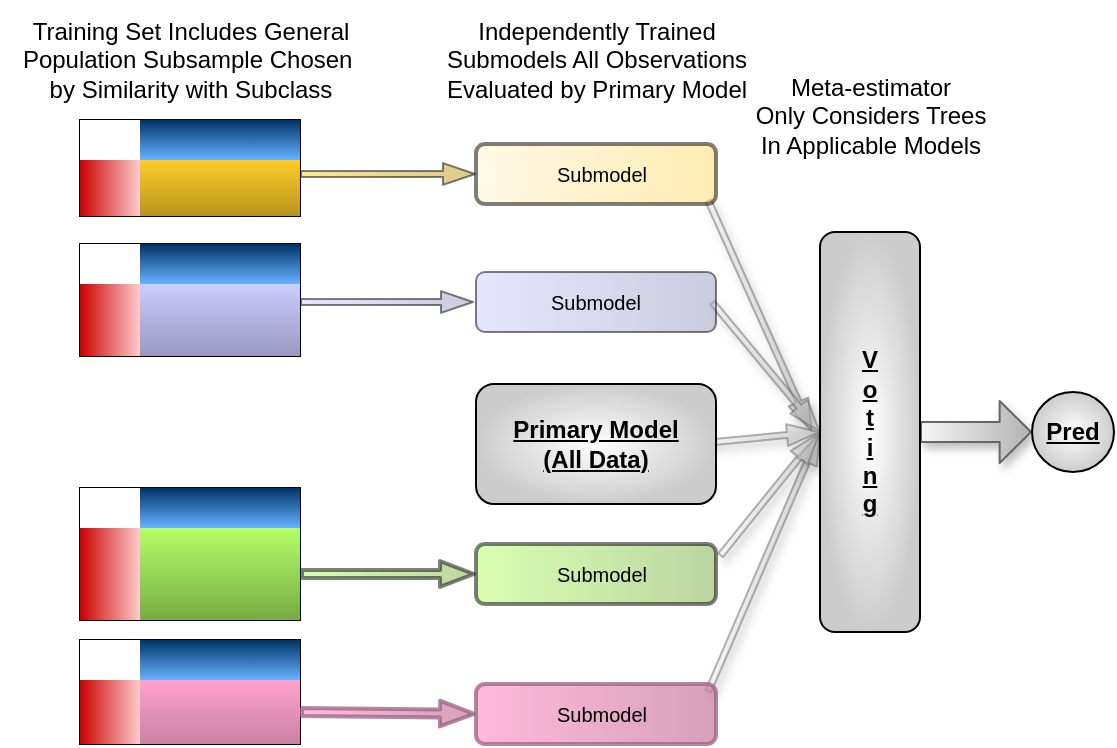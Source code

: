 <mxfile version="24.7.17">
  <diagram name="Page-1" id="kSwZBpBndubL0PWONkEq">
    <mxGraphModel dx="1572" dy="-438" grid="1" gridSize="10" guides="1" tooltips="1" connect="1" arrows="1" fold="1" page="1" pageScale="1" pageWidth="850" pageHeight="1100" math="0" shadow="0">
      <root>
        <mxCell id="0" />
        <mxCell id="1" parent="0" />
        <mxCell id="rTS5UrFBCIcpq6L8_h2i-1" style="edgeStyle=none;shape=flexArrow;rounded=1;jumpStyle=line;orthogonalLoop=1;jettySize=auto;html=1;shadow=0;strokeColor=#000000;strokeWidth=1;align=center;verticalAlign=middle;spacing=5;fontFamily=Helvetica;fontSize=12;fontColor=default;fontStyle=0;labelBorderColor=none;labelBackgroundColor=none;resizable=1;startSize=3;endArrow=classic;endSize=5;flowAnimation=0;fillColor=#CCCCFF;gradientColor=#9999BF;gradientDirection=east;endWidth=6.897;noJump=1;ignoreEdge=1;comic=0;linecap=round;orthogonal=0;backgroundOutline=0;snapToPoint=0;arcSize=20;sourcePerimeterSpacing=16;entryX=0;entryY=0.5;entryDx=0;entryDy=0;width=3;exitX=1;exitY=0.25;exitDx=0;exitDy=0;entryPerimeter=0;opacity=50;spacingLeft=0;movable=1;rotatable=1;deletable=1;editable=1;locked=0;connectable=1;" edge="1" parent="1" source="rTS5UrFBCIcpq6L8_h2i-15" target="rTS5UrFBCIcpq6L8_h2i-35">
          <mxGeometry relative="1" as="geometry">
            <mxPoint x="579.78" y="1125.95" as="sourcePoint" />
            <mxPoint x="450" y="1385" as="targetPoint" />
          </mxGeometry>
        </mxCell>
        <mxCell id="rTS5UrFBCIcpq6L8_h2i-2" value="asfd" style="shape=table;startSize=0;container=1;collapsible=1;childLayout=tableLayout;fixedRows=1;rowLines=0;fontStyle=0;align=center;resizeLast=1;html=1;swimlaneLine=1;rounded=0;strokeWidth=1;labelBorderColor=none;points=[[0,0,0,0,0],[0,0.25,0,0,0],[0,0.5,0,0,0],[0,0.75,0,0,0],[0,1,0,0,0],[0.25,0,0,0,0],[0.25,1,0,0,0],[0.5,0,0,0,0],[0.5,1,0,0,0],[0.75,0,0,0,0],[0.75,1,0,0,0],[0.9,0.5,0,0,0],[1,0,0,0,0],[1,0.25,0,0,0],[1,0.75,0,0,0],[1,1,0,0,0]];fillColor=#000000;swimlaneFillColor=none;movable=1;resizable=1;rotatable=1;deletable=1;editable=1;locked=0;connectable=1;" vertex="1" parent="1">
          <mxGeometry x="416" y="1574" width="110" height="52" as="geometry" />
        </mxCell>
        <mxCell id="rTS5UrFBCIcpq6L8_h2i-3" value="" style="shape=tableRow;horizontal=0;startSize=0;swimlaneHead=0;swimlaneBody=0;collapsible=0;dropTarget=0;points=[[0,0.5],[1,0.5]];portConstraint=eastwest;top=0;left=0;right=0;bottom=1;swimlaneLine=0;perimeterSpacing=2;fillStyle=hatch;fillColor=none;movable=1;resizable=1;rotatable=1;deletable=1;editable=1;locked=0;connectable=1;" vertex="1" parent="rTS5UrFBCIcpq6L8_h2i-2">
          <mxGeometry width="110" height="20" as="geometry" />
        </mxCell>
        <mxCell id="rTS5UrFBCIcpq6L8_h2i-4" value="" style="shape=partialRectangle;connectable=1;top=0;left=0;bottom=0;right=0;fontStyle=1;overflow=hidden;whiteSpace=wrap;html=1;gradientDirection=radial;fillStyle=auto;movable=1;resizable=1;rotatable=1;deletable=1;editable=1;locked=0;" vertex="1" parent="rTS5UrFBCIcpq6L8_h2i-3">
          <mxGeometry width="30" height="20" as="geometry">
            <mxRectangle width="30" height="20" as="alternateBounds" />
          </mxGeometry>
        </mxCell>
        <mxCell id="rTS5UrFBCIcpq6L8_h2i-5" value="" style="shape=partialRectangle;connectable=1;fillColor=#003366;top=0;left=0;bottom=0;right=0;align=center;spacingLeft=0;fontStyle=1;overflow=hidden;strokeColor=#000000;html=1;whiteSpace=wrap;labelBackgroundColor=none;verticalAlign=middle;fontFamily=Helvetica;fontSize=12;fontColor=#ffffff;labelBorderColor=none;gradientColor=#66B2FF;strokeWidth=2;perimeterSpacing=2;shadow=0;dashed=1;movable=1;resizable=1;rotatable=1;deletable=1;editable=1;locked=0;" vertex="1" parent="rTS5UrFBCIcpq6L8_h2i-3">
          <mxGeometry x="30" width="80" height="20" as="geometry">
            <mxRectangle width="80" height="20" as="alternateBounds" />
          </mxGeometry>
        </mxCell>
        <mxCell id="rTS5UrFBCIcpq6L8_h2i-6" style="shape=tableRow;horizontal=0;startSize=0;swimlaneHead=0;swimlaneBody=0;fillColor=none;collapsible=0;dropTarget=0;points=[[0,0.5],[1,0.5]];portConstraint=eastwest;top=0;left=0;right=0;bottom=0;movable=1;resizable=1;rotatable=1;deletable=1;editable=1;locked=0;connectable=1;" vertex="1" parent="rTS5UrFBCIcpq6L8_h2i-2">
          <mxGeometry y="20" width="110" height="32" as="geometry" />
        </mxCell>
        <mxCell id="rTS5UrFBCIcpq6L8_h2i-7" value="" style="shape=partialRectangle;connectable=1;fillColor=#CC0000;top=0;left=0;bottom=0;right=0;editable=1;overflow=hidden;whiteSpace=wrap;html=1;flipV=0;flipH=0;textDirection=ltr;horizontal=0;strokeColor=default;align=center;verticalAlign=middle;fontFamily=Helvetica;fontSize=12;fontColor=#FFFFFF;labelBackgroundColor=none;gradientColor=#FFCCCC;gradientDirection=east;movable=1;resizable=1;rotatable=1;deletable=1;locked=0;" vertex="1" parent="rTS5UrFBCIcpq6L8_h2i-6">
          <mxGeometry width="30" height="32" as="geometry">
            <mxRectangle width="30" height="32" as="alternateBounds" />
          </mxGeometry>
        </mxCell>
        <mxCell id="rTS5UrFBCIcpq6L8_h2i-8" style="shape=partialRectangle;connectable=1;top=0;left=0;bottom=0;right=0;align=center;spacingLeft=6;overflow=hidden;whiteSpace=wrap;html=1;fillColor=#FFA3CE;strokeColor=default;fillStyle=solid;movable=1;resizable=1;rotatable=1;deletable=1;editable=1;locked=0;gradientColor=#C981A3;rounded=1;shadow=0;strokeWidth=2;verticalAlign=middle;fontFamily=Helvetica;fontSize=12;fontColor=default;fontStyle=0;gradientDirection=south;" vertex="1" parent="rTS5UrFBCIcpq6L8_h2i-6">
          <mxGeometry x="30" width="80" height="32" as="geometry">
            <mxRectangle width="80" height="32" as="alternateBounds" />
          </mxGeometry>
        </mxCell>
        <mxCell id="rTS5UrFBCIcpq6L8_h2i-9" value="asfd" style="shape=table;startSize=0;container=1;collapsible=1;childLayout=tableLayout;fixedRows=1;rowLines=0;fontStyle=0;align=center;resizeLast=1;html=1;swimlaneLine=1;rounded=0;strokeWidth=1;labelBorderColor=none;points=[[0,0,0,0,0],[0,0.25,0,0,0],[0,0.5,0,0,0],[0,0.75,0,0,0],[0,1,0,0,0],[0.25,0,0,0,0],[0.25,1,0,0,0],[0.5,0,0,0,0],[0.5,1,0,0,0],[0.75,0,0,0,0],[0.75,1,0,0,0],[0.9,0.5,0,0,0],[1,0,0,0,0],[1,0.25,0,0,0],[1,0.75,0,0,0],[1,1,0,0,0]];fillColor=#000000;swimlaneFillColor=none;movable=1;resizable=1;rotatable=1;deletable=1;editable=1;locked=0;connectable=1;" vertex="1" parent="1">
          <mxGeometry x="416" y="1376" width="110" height="56" as="geometry" />
        </mxCell>
        <mxCell id="rTS5UrFBCIcpq6L8_h2i-10" value="" style="shape=tableRow;horizontal=0;startSize=0;swimlaneHead=0;swimlaneBody=0;collapsible=0;dropTarget=0;points=[[0,0.5],[1,0.5]];portConstraint=eastwest;top=0;left=0;right=0;bottom=1;swimlaneLine=0;perimeterSpacing=2;fillStyle=hatch;fillColor=none;movable=1;resizable=1;rotatable=1;deletable=1;editable=1;locked=0;connectable=1;" vertex="1" parent="rTS5UrFBCIcpq6L8_h2i-9">
          <mxGeometry width="110" height="20" as="geometry" />
        </mxCell>
        <mxCell id="rTS5UrFBCIcpq6L8_h2i-11" value="" style="shape=partialRectangle;connectable=1;top=0;left=0;bottom=0;right=0;fontStyle=1;overflow=hidden;whiteSpace=wrap;html=1;gradientDirection=radial;fillStyle=auto;movable=1;resizable=1;rotatable=1;deletable=1;editable=1;locked=0;" vertex="1" parent="rTS5UrFBCIcpq6L8_h2i-10">
          <mxGeometry width="30" height="20" as="geometry">
            <mxRectangle width="30" height="20" as="alternateBounds" />
          </mxGeometry>
        </mxCell>
        <mxCell id="rTS5UrFBCIcpq6L8_h2i-12" value="" style="shape=partialRectangle;connectable=1;fillColor=#003366;top=0;left=0;bottom=0;right=0;align=center;spacingLeft=0;fontStyle=1;overflow=hidden;strokeColor=#000000;html=1;whiteSpace=wrap;labelBackgroundColor=none;verticalAlign=middle;fontFamily=Helvetica;fontSize=12;fontColor=#ffffff;labelBorderColor=none;gradientColor=#66B2FF;strokeWidth=2;perimeterSpacing=2;shadow=0;dashed=1;movable=1;resizable=1;rotatable=1;deletable=1;editable=1;locked=0;" vertex="1" parent="rTS5UrFBCIcpq6L8_h2i-10">
          <mxGeometry x="30" width="80" height="20" as="geometry">
            <mxRectangle width="80" height="20" as="alternateBounds" />
          </mxGeometry>
        </mxCell>
        <mxCell id="rTS5UrFBCIcpq6L8_h2i-13" style="shape=tableRow;horizontal=0;startSize=0;swimlaneHead=0;swimlaneBody=0;fillColor=none;collapsible=0;dropTarget=0;points=[[0,0.5],[1,0.5]];portConstraint=eastwest;top=0;left=0;right=0;bottom=0;movable=1;resizable=1;rotatable=1;deletable=1;editable=1;locked=0;connectable=1;" vertex="1" parent="rTS5UrFBCIcpq6L8_h2i-9">
          <mxGeometry y="20" width="110" height="36" as="geometry" />
        </mxCell>
        <mxCell id="rTS5UrFBCIcpq6L8_h2i-14" value="" style="shape=partialRectangle;connectable=1;fillColor=#CC0000;top=0;left=0;bottom=0;right=0;editable=1;overflow=hidden;whiteSpace=wrap;html=1;flipV=0;flipH=0;textDirection=ltr;horizontal=0;strokeColor=default;align=center;verticalAlign=middle;fontFamily=Helvetica;fontSize=12;fontColor=#FFFFFF;labelBackgroundColor=none;gradientColor=#FFCCCC;gradientDirection=east;movable=1;resizable=1;rotatable=1;deletable=1;locked=0;" vertex="1" parent="rTS5UrFBCIcpq6L8_h2i-13">
          <mxGeometry width="30" height="36" as="geometry">
            <mxRectangle width="30" height="36" as="alternateBounds" />
          </mxGeometry>
        </mxCell>
        <mxCell id="rTS5UrFBCIcpq6L8_h2i-15" style="shape=partialRectangle;connectable=1;top=0;left=0;bottom=0;right=0;align=center;spacingLeft=0;overflow=hidden;whiteSpace=wrap;html=1;fillColor=#CCCCFF;strokeColor=#000000;fillStyle=solid;movable=1;resizable=1;rotatable=1;deletable=1;editable=1;locked=0;gradientColor=#9999BF;rounded=1;strokeWidth=1;verticalAlign=middle;fontFamily=Helvetica;fontSize=12;fontColor=default;fontStyle=0;gradientDirection=south;" vertex="1" parent="rTS5UrFBCIcpq6L8_h2i-13">
          <mxGeometry x="30" width="80" height="36" as="geometry">
            <mxRectangle width="80" height="36" as="alternateBounds" />
          </mxGeometry>
        </mxCell>
        <mxCell id="rTS5UrFBCIcpq6L8_h2i-16" value="asfd" style="shape=table;startSize=0;container=1;collapsible=1;childLayout=tableLayout;fixedRows=1;rowLines=0;fontStyle=0;align=center;resizeLast=1;html=1;swimlaneLine=1;rounded=0;strokeWidth=1;labelBorderColor=none;points=[[0,0,0,0,0],[0,0.25,0,0,0],[0,0.5,0,0,0],[0,0.75,0,0,0],[0,1,0,0,0],[0.25,0,0,0,0],[0.25,1,0,0,0],[0.5,0,0,0,0],[0.5,1,0,0,0],[0.75,0,0,0,0],[0.75,1,0,0,0],[0.9,0.5,0,0,0],[1,0,0,0,0],[1,0.25,0,0,0],[1,0.75,0,0,0],[1,1,0,0,0]];fillColor=#000000;swimlaneFillColor=none;movable=1;resizable=1;rotatable=1;deletable=1;editable=1;locked=0;connectable=1;" vertex="1" parent="1">
          <mxGeometry x="416" y="1498" width="110" height="66" as="geometry" />
        </mxCell>
        <mxCell id="rTS5UrFBCIcpq6L8_h2i-17" value="" style="shape=tableRow;horizontal=0;startSize=0;swimlaneHead=0;swimlaneBody=0;collapsible=0;dropTarget=0;points=[[0,0.5],[1,0.5]];portConstraint=eastwest;top=0;left=0;right=0;bottom=1;swimlaneLine=0;perimeterSpacing=2;fillStyle=hatch;fillColor=none;movable=1;resizable=1;rotatable=1;deletable=1;editable=1;locked=0;connectable=1;" vertex="1" parent="rTS5UrFBCIcpq6L8_h2i-16">
          <mxGeometry width="110" height="20" as="geometry" />
        </mxCell>
        <mxCell id="rTS5UrFBCIcpq6L8_h2i-18" value="" style="shape=partialRectangle;connectable=1;top=0;left=0;bottom=0;right=0;fontStyle=1;overflow=hidden;whiteSpace=wrap;html=1;gradientDirection=radial;fillStyle=auto;movable=1;resizable=1;rotatable=1;deletable=1;editable=1;locked=0;" vertex="1" parent="rTS5UrFBCIcpq6L8_h2i-17">
          <mxGeometry width="30" height="20" as="geometry">
            <mxRectangle width="30" height="20" as="alternateBounds" />
          </mxGeometry>
        </mxCell>
        <mxCell id="rTS5UrFBCIcpq6L8_h2i-19" value="" style="shape=partialRectangle;connectable=1;fillColor=#003366;top=0;left=0;bottom=0;right=0;align=center;spacingLeft=0;fontStyle=1;overflow=hidden;strokeColor=#000000;html=1;whiteSpace=wrap;labelBackgroundColor=none;verticalAlign=middle;fontFamily=Helvetica;fontSize=12;fontColor=#ffffff;labelBorderColor=none;gradientColor=#66B2FF;strokeWidth=2;perimeterSpacing=2;shadow=0;dashed=1;movable=1;resizable=1;rotatable=1;deletable=1;editable=1;locked=0;" vertex="1" parent="rTS5UrFBCIcpq6L8_h2i-17">
          <mxGeometry x="30" width="80" height="20" as="geometry">
            <mxRectangle width="80" height="20" as="alternateBounds" />
          </mxGeometry>
        </mxCell>
        <mxCell id="rTS5UrFBCIcpq6L8_h2i-20" style="shape=tableRow;horizontal=0;startSize=0;swimlaneHead=0;swimlaneBody=0;fillColor=none;collapsible=0;dropTarget=0;points=[[0,0.5,0,0,0],[0.95,0.5,0,0,0]];portConstraint=eastwest;top=0;left=0;right=0;bottom=0;movable=1;resizable=1;rotatable=1;deletable=1;editable=1;locked=0;connectable=1;" vertex="1" parent="rTS5UrFBCIcpq6L8_h2i-16">
          <mxGeometry y="20" width="110" height="46" as="geometry" />
        </mxCell>
        <mxCell id="rTS5UrFBCIcpq6L8_h2i-21" value="" style="shape=partialRectangle;connectable=1;fillColor=#CC0000;top=0;left=0;bottom=0;right=0;editable=1;overflow=hidden;whiteSpace=wrap;html=1;flipV=0;flipH=0;textDirection=ltr;horizontal=0;strokeColor=default;align=center;verticalAlign=middle;fontFamily=Helvetica;fontSize=12;fontColor=#FFFFFF;labelBackgroundColor=none;gradientColor=#FFCCCC;gradientDirection=east;movable=1;resizable=1;rotatable=1;deletable=1;locked=0;" vertex="1" parent="rTS5UrFBCIcpq6L8_h2i-20">
          <mxGeometry width="30" height="46" as="geometry">
            <mxRectangle width="30" height="46" as="alternateBounds" />
          </mxGeometry>
        </mxCell>
        <mxCell id="rTS5UrFBCIcpq6L8_h2i-22" style="shape=partialRectangle;connectable=1;top=0;left=0;bottom=0;right=0;align=center;spacingLeft=6;overflow=hidden;whiteSpace=wrap;html=1;fillColor=#B3FF66;strokeColor=#000000;fillStyle=solid;movable=1;resizable=1;rotatable=1;deletable=1;editable=1;locked=0;gradientColor=#79AB44;rounded=1;shadow=0;strokeWidth=2;verticalAlign=middle;fontFamily=Helvetica;fontSize=12;fontColor=default;fontStyle=0;gradientDirection=south;" vertex="1" parent="rTS5UrFBCIcpq6L8_h2i-20">
          <mxGeometry x="30" width="80" height="46" as="geometry">
            <mxRectangle width="80" height="46" as="alternateBounds" />
          </mxGeometry>
        </mxCell>
        <mxCell id="rTS5UrFBCIcpq6L8_h2i-23" style="edgeStyle=none;shape=flexArrow;rounded=1;jumpStyle=line;orthogonalLoop=1;jettySize=auto;html=1;shadow=0;strokeColor=#000000;strokeWidth=2;align=center;verticalAlign=middle;spacing=5;fontFamily=Helvetica;fontSize=12;fontColor=default;fontStyle=0;labelBorderColor=none;labelBackgroundColor=none;resizable=1;startSize=3;endArrow=classic;endSize=5;flowAnimation=0;fillColor=#B3FF66;gradientColor=#79AB44;gradientDirection=east;endWidth=6.897;noJump=1;ignoreEdge=1;comic=0;linecap=round;orthogonal=0;backgroundOutline=0;snapToPoint=0;arcSize=20;sourcePerimeterSpacing=16;width=3;opacity=50;spacingLeft=6;entryX=0;entryY=0.5;entryDx=0;entryDy=0;entryPerimeter=0;exitX=1;exitY=0.5;exitDx=0;exitDy=0;movable=1;rotatable=1;deletable=1;editable=1;locked=0;connectable=1;" edge="1" parent="1" source="rTS5UrFBCIcpq6L8_h2i-22" target="rTS5UrFBCIcpq6L8_h2i-33">
          <mxGeometry relative="1" as="geometry">
            <mxPoint x="520" y="1534" as="sourcePoint" />
            <mxPoint x="379.996" y="1528.522" as="targetPoint" />
          </mxGeometry>
        </mxCell>
        <mxCell id="rTS5UrFBCIcpq6L8_h2i-24" style="edgeStyle=none;shape=flexArrow;rounded=1;jumpStyle=line;orthogonalLoop=1;jettySize=auto;html=1;shadow=0;strokeColor=#996185;strokeWidth=2;align=center;verticalAlign=middle;spacing=5;fontFamily=Helvetica;fontSize=12;fontColor=default;fontStyle=0;labelBorderColor=none;labelBackgroundColor=none;resizable=1;startSize=3;endArrow=classic;endSize=5;flowAnimation=0;fillColor=#FFA3CE;gradientColor=#C981A3;gradientDirection=east;endWidth=6.897;noJump=1;ignoreEdge=1;comic=0;linecap=round;orthogonal=0;backgroundOutline=0;snapToPoint=0;arcSize=20;sourcePerimeterSpacing=16;width=3;opacity=75;spacingLeft=6;entryX=0;entryY=0.5;entryDx=0;entryDy=0;entryPerimeter=0;exitX=1;exitY=0.5;exitDx=0;exitDy=0;movable=1;rotatable=1;deletable=1;editable=1;locked=0;connectable=1;" edge="1" parent="1" source="rTS5UrFBCIcpq6L8_h2i-8" target="rTS5UrFBCIcpq6L8_h2i-34">
          <mxGeometry relative="1" as="geometry">
            <mxPoint x="536" y="1610" as="sourcePoint" />
            <mxPoint x="622" y="1610" as="targetPoint" />
          </mxGeometry>
        </mxCell>
        <mxCell id="rTS5UrFBCIcpq6L8_h2i-25" style="edgeStyle=none;shape=flexArrow;rounded=1;jumpStyle=line;orthogonalLoop=1;jettySize=auto;html=1;shadow=1;strokeColor=#666666;strokeWidth=1;align=center;verticalAlign=middle;spacing=5;fontFamily=Helvetica;fontSize=12;fontColor=default;fontStyle=1;labelBorderColor=none;labelBackgroundColor=none;resizable=1;startSize=3;endArrow=classic;endSize=5;flowAnimation=0;fillColor=#f5f5f5;gradientColor=#b3b3b3;gradientDirection=east;endWidth=6.897;noJump=1;ignoreEdge=1;comic=0;linecap=round;orthogonal=0;backgroundOutline=0;snapToPoint=0;arcSize=20;sourcePerimeterSpacing=16;entryX=0;entryY=0.5;entryDx=0;entryDy=0;width=3;entryPerimeter=0;opacity=50;movable=1;rotatable=1;deletable=1;editable=1;locked=0;connectable=1;" edge="1" parent="1" target="rTS5UrFBCIcpq6L8_h2i-31">
          <mxGeometry relative="1" as="geometry">
            <mxPoint x="730" y="1600" as="sourcePoint" />
            <mxPoint x="828" y="1509.5" as="targetPoint" />
          </mxGeometry>
        </mxCell>
        <mxCell id="rTS5UrFBCIcpq6L8_h2i-26" style="edgeStyle=none;shape=flexArrow;rounded=1;jumpStyle=line;orthogonalLoop=1;jettySize=auto;html=1;shadow=1;strokeColor=#666666;strokeWidth=1;align=center;verticalAlign=middle;spacing=5;fontFamily=Helvetica;fontSize=12;fontColor=default;fontStyle=1;labelBorderColor=none;labelBackgroundColor=none;resizable=1;startSize=3;endArrow=classic;endSize=5;flowAnimation=0;fillColor=#f5f5f5;gradientColor=#b3b3b3;gradientDirection=east;endWidth=6.897;noJump=1;ignoreEdge=1;comic=0;linecap=round;orthogonal=0;backgroundOutline=0;snapToPoint=0;arcSize=20;sourcePerimeterSpacing=16;width=3;opacity=50;movable=1;rotatable=1;deletable=1;editable=1;locked=0;connectable=1;" edge="1" parent="1">
          <mxGeometry relative="1" as="geometry">
            <mxPoint x="730" y="1354" as="sourcePoint" />
            <mxPoint x="782" y="1470" as="targetPoint" />
          </mxGeometry>
        </mxCell>
        <mxCell id="rTS5UrFBCIcpq6L8_h2i-27" style="edgeStyle=none;shape=flexArrow;rounded=1;jumpStyle=line;orthogonalLoop=1;jettySize=auto;html=1;shadow=1;strokeColor=#666666;strokeWidth=1;align=center;verticalAlign=middle;spacing=5;fontFamily=Helvetica;fontSize=12;fontColor=default;fontStyle=1;labelBorderColor=none;labelBackgroundColor=none;resizable=1;startSize=3;endArrow=classic;endSize=5;flowAnimation=0;fillColor=#f5f5f5;gradientColor=#b3b3b3;gradientDirection=east;endWidth=6.897;noJump=1;ignoreEdge=1;comic=0;linecap=round;orthogonal=0;backgroundOutline=0;snapToPoint=0;arcSize=20;sourcePerimeterSpacing=16;width=3;entryX=0;entryY=0.5;entryDx=0;entryDy=0;entryPerimeter=0;opacity=50;movable=1;rotatable=1;deletable=1;editable=1;locked=0;connectable=1;" edge="1" parent="1" target="rTS5UrFBCIcpq6L8_h2i-31">
          <mxGeometry relative="1" as="geometry">
            <mxPoint x="732" y="1405" as="sourcePoint" />
            <mxPoint x="792" y="1470" as="targetPoint" />
            <Array as="points" />
          </mxGeometry>
        </mxCell>
        <mxCell id="rTS5UrFBCIcpq6L8_h2i-28" style="edgeStyle=none;shape=flexArrow;rounded=1;jumpStyle=line;orthogonalLoop=1;jettySize=auto;html=1;shadow=1;strokeColor=#666666;strokeWidth=1;align=center;verticalAlign=middle;spacing=5;fontFamily=Helvetica;fontSize=12;fontColor=default;fontStyle=1;labelBorderColor=none;labelBackgroundColor=none;resizable=1;startSize=3;endArrow=classic;endSize=5;flowAnimation=0;fillColor=#f5f5f5;gradientColor=#b3b3b3;gradientDirection=east;endWidth=6.897;noJump=1;ignoreEdge=1;comic=0;linecap=round;orthogonal=0;backgroundOutline=0;snapToPoint=0;arcSize=20;sourcePerimeterSpacing=16;entryX=0;entryY=0.5;entryDx=0;entryDy=0;width=3;entryPerimeter=0;exitX=0.9;exitY=0.5;exitDx=0;exitDy=0;exitPerimeter=0;opacity=50;movable=1;rotatable=1;deletable=1;editable=1;locked=0;connectable=1;" edge="1" parent="1" source="rTS5UrFBCIcpq6L8_h2i-32" target="rTS5UrFBCIcpq6L8_h2i-31">
          <mxGeometry relative="1" as="geometry">
            <mxPoint x="740" y="1490" as="sourcePoint" />
            <mxPoint x="786" y="1489.5" as="targetPoint" />
          </mxGeometry>
        </mxCell>
        <mxCell id="rTS5UrFBCIcpq6L8_h2i-29" style="edgeStyle=none;shape=flexArrow;rounded=1;jumpStyle=line;orthogonalLoop=1;jettySize=auto;html=1;shadow=1;strokeColor=#666666;strokeWidth=1;align=center;verticalAlign=middle;spacing=5;fontFamily=Helvetica;fontSize=12;fontColor=default;fontStyle=1;labelBorderColor=none;labelBackgroundColor=none;resizable=1;startSize=3;endArrow=classic;endSize=5;flowAnimation=0;fillColor=#f5f5f5;gradientColor=#b3b3b3;gradientDirection=east;endWidth=6.897;noJump=1;ignoreEdge=1;comic=0;linecap=round;orthogonal=0;backgroundOutline=0;snapToPoint=0;arcSize=20;sourcePerimeterSpacing=16;entryX=0;entryY=0.5;entryDx=0;entryDy=0;width=3;entryPerimeter=0;opacity=50;movable=1;rotatable=1;deletable=1;editable=1;locked=0;connectable=1;" edge="1" parent="1" target="rTS5UrFBCIcpq6L8_h2i-31">
          <mxGeometry relative="1" as="geometry">
            <mxPoint x="736" y="1532" as="sourcePoint" />
            <mxPoint x="818" y="1499.5" as="targetPoint" />
          </mxGeometry>
        </mxCell>
        <mxCell id="rTS5UrFBCIcpq6L8_h2i-30" value="" style="edgeStyle=none;shape=flexArrow;rounded=1;comic=0;jumpStyle=line;orthogonalLoop=1;jettySize=auto;html=1;shadow=1;strokeColor=#666666;strokeWidth=1;align=center;verticalAlign=middle;spacing=5;arcSize=20;fontFamily=Helvetica;fontSize=12;fontColor=default;fontStyle=1;labelBorderColor=none;labelBackgroundColor=none;resizable=1;startSize=2;endArrow=classic;endSize=4.892;flowAnimation=0;sourcePerimeterSpacing=16;fillColor=#f5f5f5;gradientColor=#b3b3b3;gradientDirection=east;exitX=1;exitY=0.5;exitDx=0;exitDy=0;exitPerimeter=0;movable=1;rotatable=1;deletable=1;editable=1;locked=0;connectable=1;" edge="1" parent="1" source="rTS5UrFBCIcpq6L8_h2i-31" target="rTS5UrFBCIcpq6L8_h2i-37">
          <mxGeometry relative="1" as="geometry" />
        </mxCell>
        <mxCell id="rTS5UrFBCIcpq6L8_h2i-31" value="V&lt;div&gt;o&lt;/div&gt;&lt;div&gt;t&lt;/div&gt;&lt;div&gt;i&lt;/div&gt;&lt;div&gt;n&lt;/div&gt;&lt;div&gt;g&lt;/div&gt;" style="rounded=1;whiteSpace=wrap;html=1;strokeColor=default;align=center;verticalAlign=middle;spacingLeft=0;fontFamily=Helvetica;fontSize=12;fontColor=default;fontStyle=5;fillColor=#FFFFFF;horizontal=1;movable=1;resizable=1;rotatable=1;deletable=1;editable=1;locked=0;connectable=1;points=[[0,0.5,0,0,0],[1,0.5,0,0,0]];gradientColor=#CCCCCC;gradientDirection=radial;" vertex="1" parent="1">
          <mxGeometry x="786" y="1370" width="50" height="200" as="geometry" />
        </mxCell>
        <mxCell id="rTS5UrFBCIcpq6L8_h2i-32" value="Primary Model&lt;br&gt;(All Data)" style="rounded=1;whiteSpace=wrap;html=1;align=center;verticalAlign=middle;spacingLeft=0;fontFamily=Helvetica;fontSize=12;fontStyle=5;points=[[0,0.5,0,0,0],[0.9,0.5,0,0,0]];gradientColor=#CCCCCC;gradientDirection=radial;fillColor=#FFFFFF;movable=1;resizable=1;rotatable=1;deletable=1;editable=1;locked=0;connectable=1;" vertex="1" parent="1">
          <mxGeometry x="614" y="1446" width="120" height="60" as="geometry" />
        </mxCell>
        <mxCell id="rTS5UrFBCIcpq6L8_h2i-33" value="&lt;font size=&quot;1&quot; style=&quot;&quot;&gt;Submodel&lt;/font&gt;" style="rounded=1;whiteSpace=wrap;html=1;strokeColor=#000000;align=center;verticalAlign=middle;spacingLeft=6;fontFamily=Helvetica;fontSize=12;fontColor=default;fontStyle=0;fillColor=#B3FF66;points=[[0,0,0,0,0],[0,0.25,0,0,0],[0,0.5,0,0,0],[0,0.75,0,0,0],[0,1,0,0,0],[0.25,0,0,0,0],[0.25,1,0,0,0],[0.5,0,0,0,0],[0.5,1,0,0,0],[0.75,0,0,0,0],[0.75,1,0,0,0],[0.9,0.5,0,0,0]];shadow=0;opacity=50;strokeWidth=2;gradientColor=#79AB44;gradientDirection=east;movable=1;resizable=1;rotatable=1;deletable=1;editable=1;locked=0;connectable=1;" vertex="1" parent="1">
          <mxGeometry x="614" y="1526" width="120" height="30" as="geometry" />
        </mxCell>
        <mxCell id="rTS5UrFBCIcpq6L8_h2i-34" value="&lt;font size=&quot;1&quot; style=&quot;&quot;&gt;Submodel&lt;/font&gt;" style="rounded=1;whiteSpace=wrap;html=1;strokeColor=#996185;align=center;verticalAlign=middle;spacingLeft=6;fontFamily=Helvetica;fontSize=12;fontStyle=0;fillColor=#FFA3CE;points=[[0,0,0,0,0],[0,0.25,0,0,0],[0,0.5,0,0,0],[0,0.75,0,0,0],[0,1,0,0,0],[0.25,0,0,0,0],[0.25,1,0,0,0],[0.5,0,0,0,0],[0.5,1,0,0,0],[0.75,0,0,0,0],[0.75,1,0,0,0],[0.9,0.5,0,0,0]];shadow=0;opacity=75;strokeWidth=2;gradientColor=#C981A3;gradientDirection=east;movable=1;resizable=1;rotatable=1;deletable=1;editable=1;locked=0;connectable=1;" vertex="1" parent="1">
          <mxGeometry x="614" y="1596" width="120" height="30" as="geometry" />
        </mxCell>
        <mxCell id="rTS5UrFBCIcpq6L8_h2i-35" value="&lt;font style=&quot;&quot; size=&quot;1&quot;&gt;Submodel&lt;/font&gt;" style="rounded=1;whiteSpace=wrap;html=1;strokeColor=#000000;align=center;verticalAlign=middle;spacingLeft=0;fontFamily=Helvetica;fontSize=12;fontStyle=0;fillColor=#CCCCFF;points=[[0,0,0,0,0],[0,0.25,0,0,0],[0,0.5,0,0,0],[0,0.75,0,0,0],[0,1,0,0,0],[0.25,0,0,0,0],[0.25,1,0,0,0],[0.5,0,0,0,0],[0.5,1,0,0,0],[0.75,0,0,0,0],[0.75,1,0,0,0],[0.9,0.5,0,0,0]];gradientColor=#9999BF;gradientDirection=east;perimeterSpacing=1;strokeWidth=1;opacity=50;movable=1;resizable=1;rotatable=1;deletable=1;editable=1;locked=0;connectable=1;" vertex="1" parent="1">
          <mxGeometry x="614" y="1390" width="120" height="30" as="geometry" />
        </mxCell>
        <UserObject label="&lt;font size=&quot;1&quot; style=&quot;&quot;&gt;Submodel&lt;/font&gt;" tooltip="Small RF: Additional part of warm-started primary model trained on minority sparse class and similarity subsample of subsample." id="rTS5UrFBCIcpq6L8_h2i-36">
          <mxCell style="rounded=1;whiteSpace=wrap;html=1;strokeColor=#000000;align=center;verticalAlign=middle;spacingLeft=6;fontFamily=Helvetica;fontSize=12;fontColor=default;fontStyle=0;fillColor=#fff2cc;points=[[0,0,0,0,0],[0,0.25,0,0,0],[0,0.5,0,0,0],[0,0.75,0,0,0],[0,1,0,0,0],[0.25,0,0,0,0],[0.25,1,0,0,0],[0.5,0,0,0,0],[0.5,1,0,0,0],[0.75,0,0,0,0],[0.75,1,0,0,0],[0.9,0.5,0,0,0]];shadow=0;opacity=50;strokeWidth=2;gradientColor=#ffd966;gradientDirection=east;movable=1;resizable=1;rotatable=1;deletable=1;editable=1;locked=0;connectable=1;" vertex="1" parent="1">
            <mxGeometry x="614" y="1326" width="120" height="30" as="geometry" />
          </mxCell>
        </UserObject>
        <mxCell id="rTS5UrFBCIcpq6L8_h2i-37" value="Pred" style="ellipse;whiteSpace=wrap;html=1;fillColor=#FFFFFF;rounded=1;spacingLeft=0;fontStyle=5;resizable=1;strokeColor=default;align=center;verticalAlign=middle;fontFamily=Helvetica;fontSize=12;fontColor=default;gradientColor=#CCCCCC;gradientDirection=radial;movable=1;rotatable=1;deletable=1;editable=1;locked=0;connectable=1;" vertex="1" parent="1">
          <mxGeometry x="892" y="1450" width="41" height="40" as="geometry" />
        </mxCell>
        <mxCell id="rTS5UrFBCIcpq6L8_h2i-38" value="asfd" style="shape=table;startSize=0;container=1;collapsible=1;childLayout=tableLayout;fixedRows=1;rowLines=0;fontStyle=0;align=center;resizeLast=1;html=1;swimlaneLine=1;rounded=0;strokeWidth=1;labelBorderColor=none;points=[[0,0,0,0,0],[0,0.25,0,0,0],[0,0.5,0,0,0],[0,0.75,0,0,0],[0,1,0,0,0],[0.25,0,0,0,0],[0.25,1,0,0,0],[0.5,0,0,0,0],[0.5,1,0,0,0],[0.75,0,0,0,0],[0.75,1,0,0,0],[0.9,0.5,0,0,0],[1,0,0,0,0],[1,0.25,0,0,0],[1,0.75,0,0,0],[1,1,0,0,0]];fillColor=#000000;swimlaneFillColor=none;movable=1;resizable=1;rotatable=1;deletable=1;editable=1;locked=0;connectable=1;" vertex="1" parent="1">
          <mxGeometry x="416" y="1314" width="110" height="48" as="geometry" />
        </mxCell>
        <mxCell id="rTS5UrFBCIcpq6L8_h2i-39" value="" style="shape=tableRow;horizontal=0;startSize=0;swimlaneHead=0;swimlaneBody=0;collapsible=0;dropTarget=0;points=[[0,0.5],[1,0.5]];portConstraint=eastwest;top=0;left=0;right=0;bottom=1;swimlaneLine=0;perimeterSpacing=2;fillStyle=hatch;fillColor=none;movable=1;resizable=1;rotatable=1;deletable=1;editable=1;locked=0;connectable=1;" vertex="1" parent="rTS5UrFBCIcpq6L8_h2i-38">
          <mxGeometry width="110" height="20" as="geometry" />
        </mxCell>
        <mxCell id="rTS5UrFBCIcpq6L8_h2i-40" value="" style="shape=partialRectangle;connectable=1;top=0;left=0;bottom=0;right=0;fontStyle=1;overflow=hidden;whiteSpace=wrap;html=1;gradientDirection=radial;fillStyle=auto;movable=1;resizable=1;rotatable=1;deletable=1;editable=1;locked=0;" vertex="1" parent="rTS5UrFBCIcpq6L8_h2i-39">
          <mxGeometry width="30" height="20" as="geometry">
            <mxRectangle width="30" height="20" as="alternateBounds" />
          </mxGeometry>
        </mxCell>
        <mxCell id="rTS5UrFBCIcpq6L8_h2i-41" value="" style="shape=partialRectangle;connectable=1;fillColor=#003366;top=0;left=0;bottom=0;right=0;align=center;spacingLeft=0;fontStyle=1;overflow=hidden;strokeColor=#000000;html=1;whiteSpace=wrap;labelBackgroundColor=none;verticalAlign=middle;fontFamily=Helvetica;fontSize=12;fontColor=#ffffff;labelBorderColor=none;gradientColor=#66B2FF;strokeWidth=2;perimeterSpacing=2;shadow=0;dashed=1;movable=1;resizable=1;rotatable=1;deletable=1;editable=1;locked=0;" vertex="1" parent="rTS5UrFBCIcpq6L8_h2i-39">
          <mxGeometry x="30" width="80" height="20" as="geometry">
            <mxRectangle width="80" height="20" as="alternateBounds" />
          </mxGeometry>
        </mxCell>
        <mxCell id="rTS5UrFBCIcpq6L8_h2i-42" style="shape=tableRow;horizontal=0;startSize=0;swimlaneHead=0;swimlaneBody=0;fillColor=none;collapsible=0;dropTarget=0;points=[[0,0.5],[1,0.5]];portConstraint=eastwest;top=0;left=0;right=0;bottom=0;movable=1;resizable=1;rotatable=1;deletable=1;editable=1;locked=0;connectable=1;" vertex="1" parent="rTS5UrFBCIcpq6L8_h2i-38">
          <mxGeometry y="20" width="110" height="28" as="geometry" />
        </mxCell>
        <mxCell id="rTS5UrFBCIcpq6L8_h2i-43" value="" style="shape=partialRectangle;connectable=1;fillColor=#CC0000;top=0;left=0;bottom=0;right=0;editable=1;overflow=hidden;whiteSpace=wrap;html=1;flipV=0;flipH=0;textDirection=ltr;horizontal=0;strokeColor=default;align=center;verticalAlign=middle;fontFamily=Helvetica;fontSize=12;fontColor=#FFFFFF;labelBackgroundColor=none;gradientColor=#FFCCCC;gradientDirection=east;movable=1;resizable=1;rotatable=1;deletable=1;locked=0;" vertex="1" parent="rTS5UrFBCIcpq6L8_h2i-42">
          <mxGeometry width="30" height="28" as="geometry">
            <mxRectangle width="30" height="28" as="alternateBounds" />
          </mxGeometry>
        </mxCell>
        <mxCell id="rTS5UrFBCIcpq6L8_h2i-44" style="shape=partialRectangle;connectable=1;top=0;left=0;bottom=0;right=0;align=left;spacingLeft=6;overflow=hidden;whiteSpace=wrap;html=1;fillColor=#FFCD28;strokeColor=default;fillStyle=solid;movable=1;resizable=1;rotatable=1;deletable=1;editable=1;locked=0;gradientColor=#B8941D;" vertex="1" parent="rTS5UrFBCIcpq6L8_h2i-42">
          <mxGeometry x="30" width="80" height="28" as="geometry">
            <mxRectangle width="80" height="28" as="alternateBounds" />
          </mxGeometry>
        </mxCell>
        <mxCell id="rTS5UrFBCIcpq6L8_h2i-45" style="edgeStyle=none;shape=flexArrow;rounded=1;jumpStyle=line;orthogonalLoop=1;jettySize=auto;html=1;shadow=0;strokeColor=default;strokeWidth=1;align=left;verticalAlign=middle;spacing=5;fontFamily=Helvetica;fontSize=12;fontColor=default;fontStyle=0;labelBorderColor=none;labelBackgroundColor=none;resizable=1;startSize=3;endArrow=classic;endSize=5;flowAnimation=0;fillColor=#FFCD28;gradientColor=#B8941D;gradientDirection=east;endWidth=6.897;noJump=1;ignoreEdge=1;comic=0;linecap=round;orthogonal=0;backgroundOutline=0;snapToPoint=0;arcSize=20;sourcePerimeterSpacing=16;entryX=0;entryY=0.5;entryDx=0;entryDy=0;width=3;entryPerimeter=0;exitX=1;exitY=0.25;exitDx=0;exitDy=0;opacity=50;spacingLeft=6;fillStyle=solid;movable=1;rotatable=1;deletable=1;editable=1;locked=0;connectable=1;" edge="1" parent="1" source="rTS5UrFBCIcpq6L8_h2i-44" target="rTS5UrFBCIcpq6L8_h2i-36">
          <mxGeometry relative="1" as="geometry">
            <mxPoint x="581.43" y="1131.04" as="sourcePoint" />
            <mxPoint x="450" y="1391" as="targetPoint" />
          </mxGeometry>
        </mxCell>
        <mxCell id="rTS5UrFBCIcpq6L8_h2i-46" value="&lt;div&gt;Independently Trained&lt;/div&gt;&lt;div&gt;Submodels All Observations &lt;br&gt;Evaluated by Primary Model&lt;/div&gt;" style="text;html=1;align=center;verticalAlign=middle;resizable=1;points=[];autosize=1;strokeColor=none;fillColor=none;movable=1;rotatable=1;deletable=1;editable=1;locked=0;connectable=1;" vertex="1" parent="1">
          <mxGeometry x="589" y="1254" width="170" height="60" as="geometry" />
        </mxCell>
        <mxCell id="rTS5UrFBCIcpq6L8_h2i-47" value="&lt;div&gt;&lt;/div&gt;" style="text;html=1;align=center;verticalAlign=middle;resizable=1;points=[];autosize=1;strokeColor=none;fillColor=none;movable=1;rotatable=1;deletable=1;editable=1;locked=0;connectable=1;" vertex="1" parent="1">
          <mxGeometry x="461" y="1264" width="20" height="14" as="geometry" />
        </mxCell>
        <mxCell id="rTS5UrFBCIcpq6L8_h2i-48" value="Meta-estimator&lt;div&gt;Only Considers Trees&lt;br&gt;&lt;div&gt;In Applicable Models&lt;/div&gt;&lt;/div&gt;" style="text;html=1;align=center;verticalAlign=middle;resizable=1;points=[];autosize=1;strokeColor=none;fillColor=none;movable=1;rotatable=1;deletable=1;editable=1;locked=0;connectable=1;" vertex="1" parent="1">
          <mxGeometry x="741" y="1282" width="140" height="60" as="geometry" />
        </mxCell>
        <mxCell id="rTS5UrFBCIcpq6L8_h2i-49" value="Training Set Includes General &lt;br&gt;Population&amp;nbsp;&lt;span style=&quot;background-color: initial;&quot;&gt;Subsample Chosen&amp;nbsp;&lt;/span&gt;&lt;div&gt;&lt;span style=&quot;background-color: initial;&quot;&gt;by&amp;nbsp;&lt;/span&gt;&lt;span style=&quot;background-color: initial;&quot;&gt;Similarity with Subclass&lt;/span&gt;&lt;div&gt;&lt;div&gt;&lt;/div&gt;&lt;/div&gt;&lt;/div&gt;" style="text;html=1;align=center;verticalAlign=middle;resizable=1;points=[];autosize=1;strokeColor=none;fillColor=none;movable=1;rotatable=1;deletable=1;editable=1;locked=0;connectable=1;" vertex="1" parent="1">
          <mxGeometry x="376" y="1254" width="190" height="60" as="geometry" />
        </mxCell>
      </root>
    </mxGraphModel>
  </diagram>
</mxfile>
